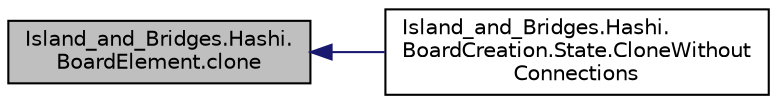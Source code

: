digraph "Island_and_Bridges.Hashi.BoardElement.clone"
{
  edge [fontname="Helvetica",fontsize="10",labelfontname="Helvetica",labelfontsize="10"];
  node [fontname="Helvetica",fontsize="10",shape=record];
  rankdir="LR";
  Node1 [label="Island_and_Bridges.Hashi.\lBoardElement.clone",height=0.2,width=0.4,color="black", fillcolor="grey75", style="filled", fontcolor="black"];
  Node1 -> Node2 [dir="back",color="midnightblue",fontsize="10",style="solid",fontname="Helvetica"];
  Node2 [label="Island_and_Bridges.Hashi.\lBoardCreation.State.CloneWithout\lConnections",height=0.2,width=0.4,color="black", fillcolor="white", style="filled",URL="$class_island__and___bridges_1_1_hashi_1_1_board_creation_1_1_state.html#aa2351260cc2f36ae8a54bc45540c0a49"];
}
